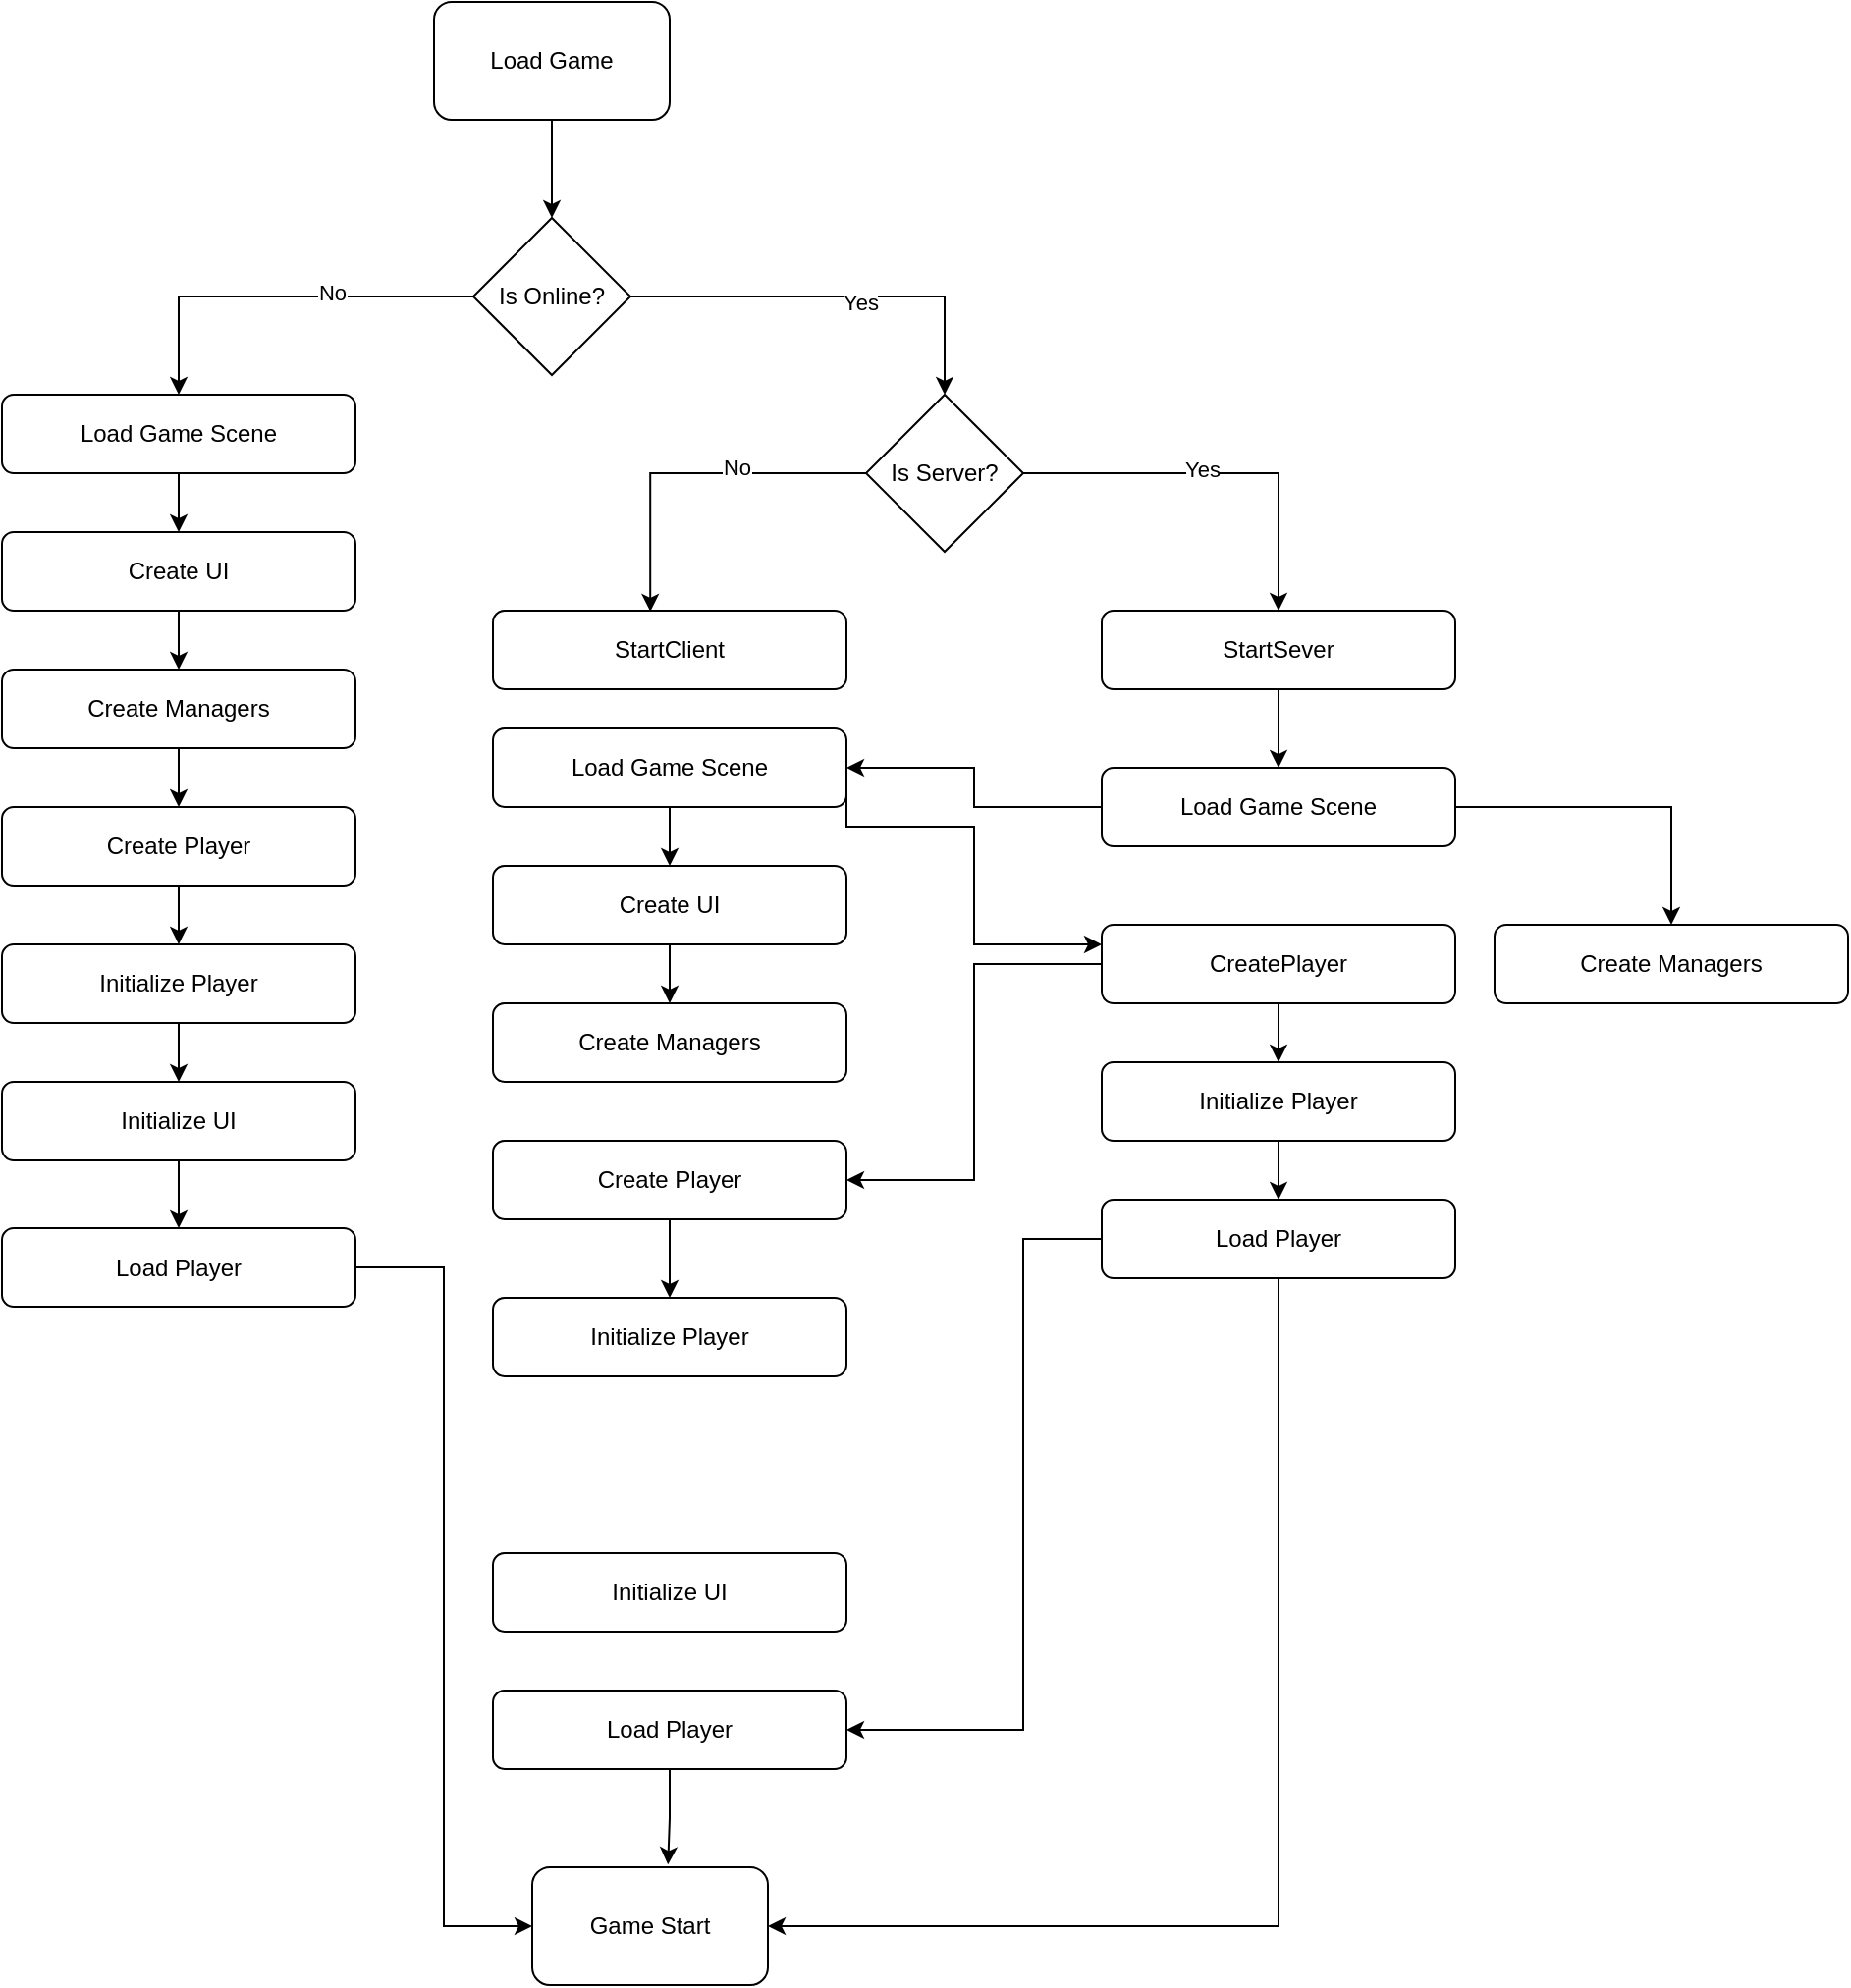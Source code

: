 <mxfile version="20.0.4" type="github">
  <diagram id="1_BmlzmEA8XaAINV2RN7" name="Page-1">
    <mxGraphModel dx="1673" dy="944" grid="1" gridSize="10" guides="1" tooltips="1" connect="1" arrows="1" fold="1" page="1" pageScale="1" pageWidth="1654" pageHeight="2336" math="0" shadow="0">
      <root>
        <mxCell id="0" />
        <mxCell id="1" parent="0" />
        <mxCell id="ppvo_MQGxmZbfmex71Pp-3" style="edgeStyle=orthogonalEdgeStyle;rounded=0;orthogonalLoop=1;jettySize=auto;html=1;entryX=0.5;entryY=0;entryDx=0;entryDy=0;" parent="1" source="ppvo_MQGxmZbfmex71Pp-1" target="ppvo_MQGxmZbfmex71Pp-2" edge="1">
          <mxGeometry relative="1" as="geometry" />
        </mxCell>
        <mxCell id="ppvo_MQGxmZbfmex71Pp-1" value="Load Game" style="rounded=1;whiteSpace=wrap;html=1;" parent="1" vertex="1">
          <mxGeometry x="320" y="60" width="120" height="60" as="geometry" />
        </mxCell>
        <mxCell id="ppvo_MQGxmZbfmex71Pp-7" style="edgeStyle=orthogonalEdgeStyle;rounded=0;orthogonalLoop=1;jettySize=auto;html=1;entryX=0.5;entryY=0;entryDx=0;entryDy=0;" parent="1" source="ppvo_MQGxmZbfmex71Pp-2" target="ppvo_MQGxmZbfmex71Pp-22" edge="1">
          <mxGeometry relative="1" as="geometry">
            <mxPoint x="180" y="280" as="targetPoint" />
          </mxGeometry>
        </mxCell>
        <mxCell id="ppvo_MQGxmZbfmex71Pp-21" value="No" style="edgeLabel;html=1;align=center;verticalAlign=middle;resizable=0;points=[];" parent="ppvo_MQGxmZbfmex71Pp-7" vertex="1" connectable="0">
          <mxGeometry x="-0.282" y="-2" relative="1" as="geometry">
            <mxPoint as="offset" />
          </mxGeometry>
        </mxCell>
        <mxCell id="ppvo_MQGxmZbfmex71Pp-25" style="edgeStyle=orthogonalEdgeStyle;rounded=0;orthogonalLoop=1;jettySize=auto;html=1;entryX=0.5;entryY=0;entryDx=0;entryDy=0;" parent="1" source="ppvo_MQGxmZbfmex71Pp-2" target="ppvo_MQGxmZbfmex71Pp-24" edge="1">
          <mxGeometry relative="1" as="geometry" />
        </mxCell>
        <mxCell id="ppvo_MQGxmZbfmex71Pp-26" value="Yes" style="edgeLabel;html=1;align=center;verticalAlign=middle;resizable=0;points=[];" parent="ppvo_MQGxmZbfmex71Pp-25" vertex="1" connectable="0">
          <mxGeometry x="0.114" y="-3" relative="1" as="geometry">
            <mxPoint as="offset" />
          </mxGeometry>
        </mxCell>
        <mxCell id="ppvo_MQGxmZbfmex71Pp-2" value="Is Online?" style="rhombus;whiteSpace=wrap;html=1;" parent="1" vertex="1">
          <mxGeometry x="340" y="170" width="80" height="80" as="geometry" />
        </mxCell>
        <mxCell id="ppvo_MQGxmZbfmex71Pp-9" style="edgeStyle=orthogonalEdgeStyle;rounded=0;orthogonalLoop=1;jettySize=auto;html=1;" parent="1" source="ppvo_MQGxmZbfmex71Pp-4" target="ppvo_MQGxmZbfmex71Pp-5" edge="1">
          <mxGeometry relative="1" as="geometry" />
        </mxCell>
        <mxCell id="ppvo_MQGxmZbfmex71Pp-4" value="Create UI" style="rounded=1;whiteSpace=wrap;html=1;" parent="1" vertex="1">
          <mxGeometry x="100" y="330" width="180" height="40" as="geometry" />
        </mxCell>
        <mxCell id="ppvo_MQGxmZbfmex71Pp-10" style="edgeStyle=orthogonalEdgeStyle;rounded=0;orthogonalLoop=1;jettySize=auto;html=1;" parent="1" source="ppvo_MQGxmZbfmex71Pp-5" target="ppvo_MQGxmZbfmex71Pp-6" edge="1">
          <mxGeometry relative="1" as="geometry" />
        </mxCell>
        <mxCell id="ppvo_MQGxmZbfmex71Pp-5" value="Create Managers" style="rounded=1;whiteSpace=wrap;html=1;" parent="1" vertex="1">
          <mxGeometry x="100" y="400" width="180" height="40" as="geometry" />
        </mxCell>
        <mxCell id="ppvo_MQGxmZbfmex71Pp-12" style="edgeStyle=orthogonalEdgeStyle;rounded=0;orthogonalLoop=1;jettySize=auto;html=1;" parent="1" source="ppvo_MQGxmZbfmex71Pp-6" target="ppvo_MQGxmZbfmex71Pp-11" edge="1">
          <mxGeometry relative="1" as="geometry" />
        </mxCell>
        <mxCell id="ppvo_MQGxmZbfmex71Pp-6" value="Create Player" style="rounded=1;whiteSpace=wrap;html=1;" parent="1" vertex="1">
          <mxGeometry x="100" y="470" width="180" height="40" as="geometry" />
        </mxCell>
        <mxCell id="ppvo_MQGxmZbfmex71Pp-14" style="edgeStyle=orthogonalEdgeStyle;rounded=0;orthogonalLoop=1;jettySize=auto;html=1;" parent="1" source="ppvo_MQGxmZbfmex71Pp-11" target="ppvo_MQGxmZbfmex71Pp-13" edge="1">
          <mxGeometry relative="1" as="geometry" />
        </mxCell>
        <mxCell id="ppvo_MQGxmZbfmex71Pp-11" value="Initialize Player" style="rounded=1;whiteSpace=wrap;html=1;" parent="1" vertex="1">
          <mxGeometry x="100" y="540" width="180" height="40" as="geometry" />
        </mxCell>
        <mxCell id="ppvo_MQGxmZbfmex71Pp-18" style="edgeStyle=orthogonalEdgeStyle;rounded=0;orthogonalLoop=1;jettySize=auto;html=1;entryX=0.5;entryY=0;entryDx=0;entryDy=0;" parent="1" source="ppvo_MQGxmZbfmex71Pp-13" target="ppvo_MQGxmZbfmex71Pp-17" edge="1">
          <mxGeometry relative="1" as="geometry" />
        </mxCell>
        <mxCell id="ppvo_MQGxmZbfmex71Pp-13" value="Initialize UI" style="rounded=1;whiteSpace=wrap;html=1;" parent="1" vertex="1">
          <mxGeometry x="100" y="610" width="180" height="40" as="geometry" />
        </mxCell>
        <mxCell id="ppvo_MQGxmZbfmex71Pp-15" value="Game Start" style="rounded=1;whiteSpace=wrap;html=1;" parent="1" vertex="1">
          <mxGeometry x="370" y="1010" width="120" height="60" as="geometry" />
        </mxCell>
        <mxCell id="ppvo_MQGxmZbfmex71Pp-19" style="edgeStyle=orthogonalEdgeStyle;rounded=0;orthogonalLoop=1;jettySize=auto;html=1;entryX=0;entryY=0.5;entryDx=0;entryDy=0;" parent="1" source="ppvo_MQGxmZbfmex71Pp-17" target="ppvo_MQGxmZbfmex71Pp-15" edge="1">
          <mxGeometry relative="1" as="geometry" />
        </mxCell>
        <mxCell id="ppvo_MQGxmZbfmex71Pp-17" value="Load Player" style="rounded=1;whiteSpace=wrap;html=1;" parent="1" vertex="1">
          <mxGeometry x="100" y="684.5" width="180" height="40" as="geometry" />
        </mxCell>
        <mxCell id="ppvo_MQGxmZbfmex71Pp-23" style="edgeStyle=orthogonalEdgeStyle;rounded=0;orthogonalLoop=1;jettySize=auto;html=1;" parent="1" source="ppvo_MQGxmZbfmex71Pp-22" target="ppvo_MQGxmZbfmex71Pp-4" edge="1">
          <mxGeometry relative="1" as="geometry" />
        </mxCell>
        <mxCell id="ppvo_MQGxmZbfmex71Pp-22" value="Load Game Scene" style="rounded=1;whiteSpace=wrap;html=1;" parent="1" vertex="1">
          <mxGeometry x="100" y="260" width="180" height="40" as="geometry" />
        </mxCell>
        <mxCell id="ppvo_MQGxmZbfmex71Pp-29" style="edgeStyle=orthogonalEdgeStyle;rounded=0;orthogonalLoop=1;jettySize=auto;html=1;entryX=0.445;entryY=0.011;entryDx=0;entryDy=0;entryPerimeter=0;" parent="1" source="ppvo_MQGxmZbfmex71Pp-24" target="ppvo_MQGxmZbfmex71Pp-27" edge="1">
          <mxGeometry relative="1" as="geometry" />
        </mxCell>
        <mxCell id="ppvo_MQGxmZbfmex71Pp-31" value="No" style="edgeLabel;html=1;align=center;verticalAlign=middle;resizable=0;points=[];" parent="ppvo_MQGxmZbfmex71Pp-29" vertex="1" connectable="0">
          <mxGeometry x="-0.262" y="-3" relative="1" as="geometry">
            <mxPoint as="offset" />
          </mxGeometry>
        </mxCell>
        <mxCell id="ppvo_MQGxmZbfmex71Pp-30" style="edgeStyle=orthogonalEdgeStyle;rounded=0;orthogonalLoop=1;jettySize=auto;html=1;" parent="1" source="ppvo_MQGxmZbfmex71Pp-24" target="ppvo_MQGxmZbfmex71Pp-28" edge="1">
          <mxGeometry relative="1" as="geometry" />
        </mxCell>
        <mxCell id="ppvo_MQGxmZbfmex71Pp-32" value="Yes" style="edgeLabel;html=1;align=center;verticalAlign=middle;resizable=0;points=[];" parent="ppvo_MQGxmZbfmex71Pp-30" vertex="1" connectable="0">
          <mxGeometry x="-0.093" y="2" relative="1" as="geometry">
            <mxPoint as="offset" />
          </mxGeometry>
        </mxCell>
        <mxCell id="ppvo_MQGxmZbfmex71Pp-24" value="Is Server?" style="rhombus;whiteSpace=wrap;html=1;" parent="1" vertex="1">
          <mxGeometry x="540" y="260" width="80" height="80" as="geometry" />
        </mxCell>
        <mxCell id="ppvo_MQGxmZbfmex71Pp-27" value="StartClient" style="rounded=1;whiteSpace=wrap;html=1;" parent="1" vertex="1">
          <mxGeometry x="350" y="370" width="180" height="40" as="geometry" />
        </mxCell>
        <mxCell id="ppvo_MQGxmZbfmex71Pp-34" style="edgeStyle=orthogonalEdgeStyle;rounded=0;orthogonalLoop=1;jettySize=auto;html=1;" parent="1" source="ppvo_MQGxmZbfmex71Pp-28" target="ppvo_MQGxmZbfmex71Pp-33" edge="1">
          <mxGeometry relative="1" as="geometry" />
        </mxCell>
        <mxCell id="ppvo_MQGxmZbfmex71Pp-28" value="StartSever" style="rounded=1;whiteSpace=wrap;html=1;" parent="1" vertex="1">
          <mxGeometry x="660" y="370" width="180" height="40" as="geometry" />
        </mxCell>
        <mxCell id="ppvo_MQGxmZbfmex71Pp-36" style="edgeStyle=orthogonalEdgeStyle;rounded=0;orthogonalLoop=1;jettySize=auto;html=1;entryX=0.5;entryY=0;entryDx=0;entryDy=0;" parent="1" source="ppvo_MQGxmZbfmex71Pp-33" target="ppvo_MQGxmZbfmex71Pp-43" edge="1">
          <mxGeometry relative="1" as="geometry">
            <mxPoint x="750" y="530" as="targetPoint" />
          </mxGeometry>
        </mxCell>
        <mxCell id="ppvo_MQGxmZbfmex71Pp-51" style="edgeStyle=orthogonalEdgeStyle;rounded=0;orthogonalLoop=1;jettySize=auto;html=1;entryX=1;entryY=0.5;entryDx=0;entryDy=0;" parent="1" source="ppvo_MQGxmZbfmex71Pp-33" target="ppvo_MQGxmZbfmex71Pp-39" edge="1">
          <mxGeometry relative="1" as="geometry" />
        </mxCell>
        <mxCell id="ppvo_MQGxmZbfmex71Pp-33" value="Load Game Scene" style="rounded=1;whiteSpace=wrap;html=1;" parent="1" vertex="1">
          <mxGeometry x="660" y="450" width="180" height="40" as="geometry" />
        </mxCell>
        <mxCell id="ppvo_MQGxmZbfmex71Pp-42" style="edgeStyle=orthogonalEdgeStyle;rounded=0;orthogonalLoop=1;jettySize=auto;html=1;entryX=0.5;entryY=0;entryDx=0;entryDy=0;" parent="1" source="ppvo_MQGxmZbfmex71Pp-37" target="ppvo_MQGxmZbfmex71Pp-38" edge="1">
          <mxGeometry relative="1" as="geometry" />
        </mxCell>
        <mxCell id="ppvo_MQGxmZbfmex71Pp-37" value="Create UI" style="rounded=1;whiteSpace=wrap;html=1;" parent="1" vertex="1">
          <mxGeometry x="350" y="500" width="180" height="40" as="geometry" />
        </mxCell>
        <mxCell id="ppvo_MQGxmZbfmex71Pp-38" value="Create Managers" style="rounded=1;whiteSpace=wrap;html=1;" parent="1" vertex="1">
          <mxGeometry x="350" y="570" width="180" height="40" as="geometry" />
        </mxCell>
        <mxCell id="ppvo_MQGxmZbfmex71Pp-41" style="edgeStyle=orthogonalEdgeStyle;rounded=0;orthogonalLoop=1;jettySize=auto;html=1;" parent="1" source="ppvo_MQGxmZbfmex71Pp-39" target="ppvo_MQGxmZbfmex71Pp-37" edge="1">
          <mxGeometry relative="1" as="geometry" />
        </mxCell>
        <mxCell id="ppvo_MQGxmZbfmex71Pp-50" style="edgeStyle=orthogonalEdgeStyle;rounded=0;orthogonalLoop=1;jettySize=auto;html=1;entryX=0;entryY=0.25;entryDx=0;entryDy=0;exitX=1;exitY=0.5;exitDx=0;exitDy=0;" parent="1" source="ppvo_MQGxmZbfmex71Pp-39" target="ppvo_MQGxmZbfmex71Pp-45" edge="1">
          <mxGeometry relative="1" as="geometry">
            <Array as="points">
              <mxPoint x="530" y="480" />
              <mxPoint x="595" y="480" />
              <mxPoint x="595" y="540" />
            </Array>
          </mxGeometry>
        </mxCell>
        <mxCell id="ppvo_MQGxmZbfmex71Pp-39" value="Load Game Scene" style="rounded=1;whiteSpace=wrap;html=1;" parent="1" vertex="1">
          <mxGeometry x="350" y="430" width="180" height="40" as="geometry" />
        </mxCell>
        <mxCell id="ppvo_MQGxmZbfmex71Pp-43" value="Create Managers" style="rounded=1;whiteSpace=wrap;html=1;" parent="1" vertex="1">
          <mxGeometry x="860" y="530" width="180" height="40" as="geometry" />
        </mxCell>
        <mxCell id="ppvo_MQGxmZbfmex71Pp-48" style="edgeStyle=orthogonalEdgeStyle;rounded=0;orthogonalLoop=1;jettySize=auto;html=1;entryX=1;entryY=0.5;entryDx=0;entryDy=0;" parent="1" source="ppvo_MQGxmZbfmex71Pp-45" target="ppvo_MQGxmZbfmex71Pp-47" edge="1">
          <mxGeometry relative="1" as="geometry" />
        </mxCell>
        <mxCell id="ppvo_MQGxmZbfmex71Pp-53" style="edgeStyle=orthogonalEdgeStyle;rounded=0;orthogonalLoop=1;jettySize=auto;html=1;entryX=0.5;entryY=0;entryDx=0;entryDy=0;" parent="1" source="ppvo_MQGxmZbfmex71Pp-45" target="1mu3rg4Kh01-R_uzefGw-6" edge="1">
          <mxGeometry relative="1" as="geometry">
            <mxPoint x="750.0" y="610.0" as="targetPoint" />
          </mxGeometry>
        </mxCell>
        <mxCell id="ppvo_MQGxmZbfmex71Pp-45" value="CreatePlayer" style="rounded=1;whiteSpace=wrap;html=1;" parent="1" vertex="1">
          <mxGeometry x="660" y="530" width="180" height="40" as="geometry" />
        </mxCell>
        <mxCell id="oNx7VoYDwIHxQ-P58rqN-1" style="edgeStyle=orthogonalEdgeStyle;rounded=0;orthogonalLoop=1;jettySize=auto;html=1;entryX=0.5;entryY=0;entryDx=0;entryDy=0;" edge="1" parent="1" source="ppvo_MQGxmZbfmex71Pp-47" target="1mu3rg4Kh01-R_uzefGw-1">
          <mxGeometry relative="1" as="geometry" />
        </mxCell>
        <mxCell id="ppvo_MQGxmZbfmex71Pp-47" value="Create Player" style="rounded=1;whiteSpace=wrap;html=1;" parent="1" vertex="1">
          <mxGeometry x="350" y="640" width="180" height="40" as="geometry" />
        </mxCell>
        <mxCell id="ppvo_MQGxmZbfmex71Pp-56" value="Initialize UI" style="rounded=1;whiteSpace=wrap;html=1;" parent="1" vertex="1">
          <mxGeometry x="350" y="850" width="180" height="40" as="geometry" />
        </mxCell>
        <mxCell id="ppvo_MQGxmZbfmex71Pp-61" style="edgeStyle=orthogonalEdgeStyle;rounded=0;orthogonalLoop=1;jettySize=auto;html=1;entryX=1;entryY=0.5;entryDx=0;entryDy=0;" parent="1" source="ppvo_MQGxmZbfmex71Pp-58" target="ppvo_MQGxmZbfmex71Pp-60" edge="1">
          <mxGeometry relative="1" as="geometry">
            <Array as="points">
              <mxPoint x="620" y="690" />
              <mxPoint x="620" y="940" />
            </Array>
          </mxGeometry>
        </mxCell>
        <mxCell id="ppvo_MQGxmZbfmex71Pp-63" style="edgeStyle=orthogonalEdgeStyle;rounded=0;orthogonalLoop=1;jettySize=auto;html=1;entryX=1;entryY=0.5;entryDx=0;entryDy=0;" parent="1" source="ppvo_MQGxmZbfmex71Pp-58" target="ppvo_MQGxmZbfmex71Pp-15" edge="1">
          <mxGeometry relative="1" as="geometry">
            <Array as="points">
              <mxPoint x="750" y="1040" />
            </Array>
          </mxGeometry>
        </mxCell>
        <mxCell id="ppvo_MQGxmZbfmex71Pp-58" value="Load Player" style="rounded=1;whiteSpace=wrap;html=1;" parent="1" vertex="1">
          <mxGeometry x="660" y="670" width="180" height="40" as="geometry" />
        </mxCell>
        <mxCell id="1mu3rg4Kh01-R_uzefGw-9" style="edgeStyle=orthogonalEdgeStyle;rounded=0;orthogonalLoop=1;jettySize=auto;html=1;entryX=0.576;entryY=-0.022;entryDx=0;entryDy=0;entryPerimeter=0;" parent="1" source="ppvo_MQGxmZbfmex71Pp-60" target="ppvo_MQGxmZbfmex71Pp-15" edge="1">
          <mxGeometry relative="1" as="geometry" />
        </mxCell>
        <mxCell id="ppvo_MQGxmZbfmex71Pp-60" value="Load Player" style="rounded=1;whiteSpace=wrap;html=1;" parent="1" vertex="1">
          <mxGeometry x="350" y="920" width="180" height="40" as="geometry" />
        </mxCell>
        <mxCell id="1mu3rg4Kh01-R_uzefGw-1" value="Initialize Player" style="rounded=1;whiteSpace=wrap;html=1;" parent="1" vertex="1">
          <mxGeometry x="350" y="720" width="180" height="40" as="geometry" />
        </mxCell>
        <mxCell id="1mu3rg4Kh01-R_uzefGw-8" style="edgeStyle=orthogonalEdgeStyle;rounded=0;orthogonalLoop=1;jettySize=auto;html=1;" parent="1" source="1mu3rg4Kh01-R_uzefGw-6" target="ppvo_MQGxmZbfmex71Pp-58" edge="1">
          <mxGeometry relative="1" as="geometry" />
        </mxCell>
        <mxCell id="1mu3rg4Kh01-R_uzefGw-6" value="Initialize Player" style="rounded=1;whiteSpace=wrap;html=1;" parent="1" vertex="1">
          <mxGeometry x="660" y="600" width="180" height="40" as="geometry" />
        </mxCell>
      </root>
    </mxGraphModel>
  </diagram>
</mxfile>
